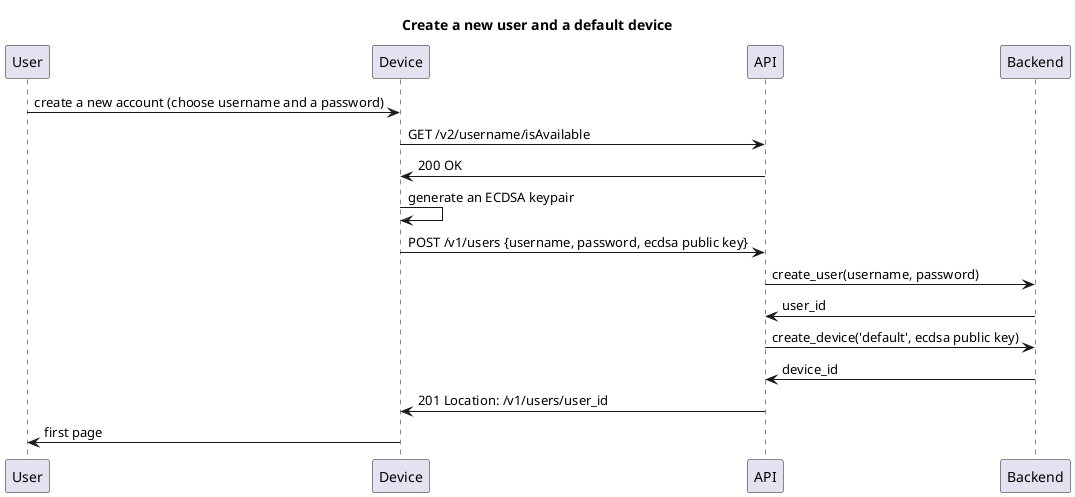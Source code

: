 @startuml

title Create a new user and a default device

User -> Device: create a new account (choose username and a password)
Device -> API: GET /v2/username/isAvailable
API -> Device: 200 OK
Device -> Device: generate an ECDSA keypair
Device -> API: POST /v1/users {username, password, ecdsa public key}
API -> Backend: create_user(username, password)
Backend -> API: user_id
API -> Backend: create_device('default', ecdsa public key)
Backend-> API: device_id
API -> Device: 201 Location: /v1/users/user_id
Device -> User: first page

@enduml